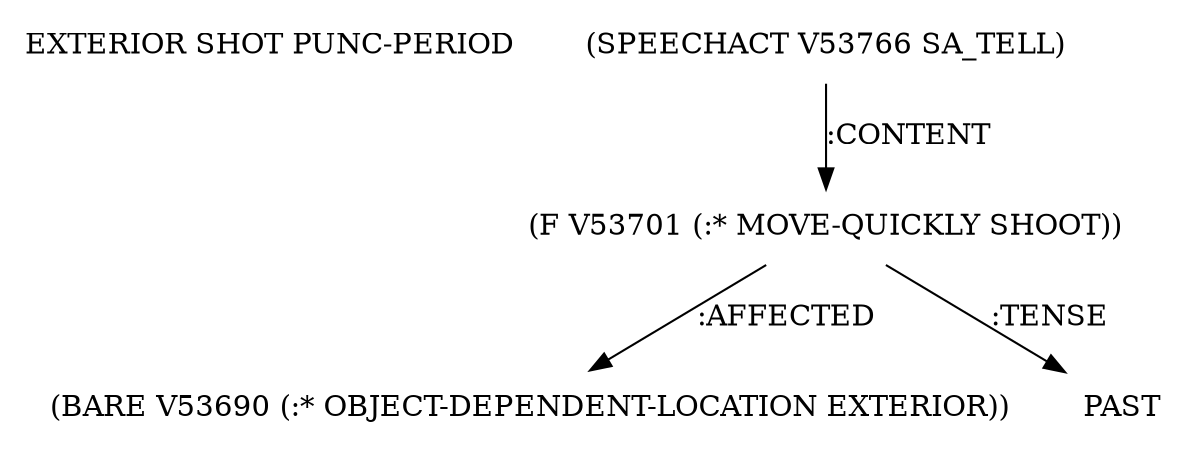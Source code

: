 digraph Terms {
  node [shape=none]
  "EXTERIOR SHOT PUNC-PERIOD"
  "V53766" [label="(SPEECHACT V53766 SA_TELL)"]
  "V53766" -> "V53701" [label=":CONTENT"]
  "V53701" [label="(F V53701 (:* MOVE-QUICKLY SHOOT))"]
  "V53701" -> "V53690" [label=":AFFECTED"]
  "V53701" -> "NT53907" [label=":TENSE"]
  "NT53907" [label="PAST"]
  "V53690" [label="(BARE V53690 (:* OBJECT-DEPENDENT-LOCATION EXTERIOR))"]
}
